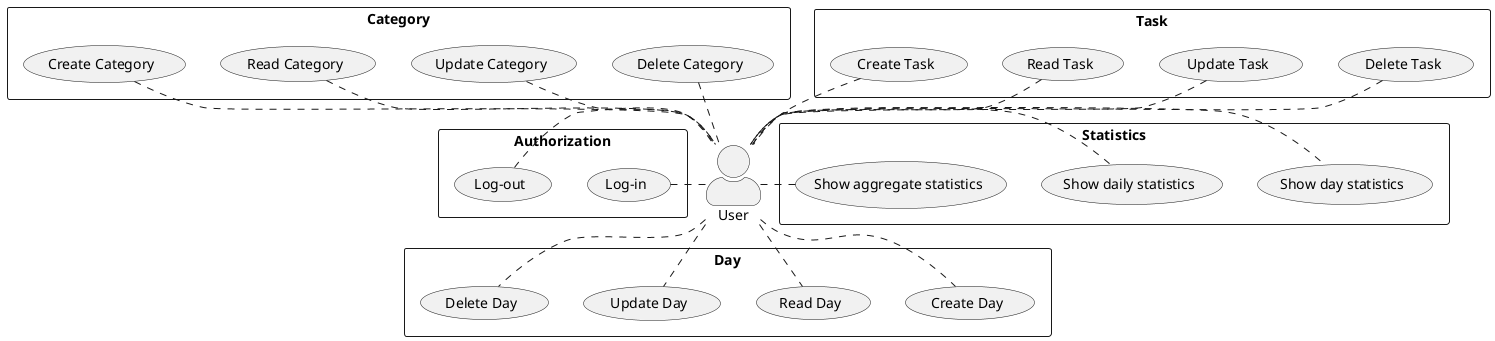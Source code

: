 @startuml
skinparam actorStyle awesome

actor User as U

rectangle "Authorization" {
	usecase "Log-in" as UC1
	usecase "Log-out" as UC2
}

rectangle "Category" {
	usecase "Create Category" as UC3
	usecase "Read Category" as UC4
	usecase "Update Category" as UC5
	usecase "Delete Category" as UC6
}

rectangle "Task" {
	usecase "Create Task" as UC7
	usecase "Read Task" as UC8
	usecase "Update Task" as UC9
	usecase "Delete Task" as UC10
}

rectangle "Day" {
	usecase "Create Day" as UC11
	usecase "Read Day" as UC12
	usecase "Update Day" as UC13
	usecase "Delete Day" as UC14
}

rectangle "Statistics" {
	usecase "Show day statistics" as UC15
	usecase "Show daily statistics" as UC16
	usecase "Show aggregate statistics" as UC17
}

U .left. UC1
U .left. UC2
U .up. UC3
U .up. UC4
U .up. UC5
U .up. UC6
U .up. UC7
U .up. UC8
U .up. UC9
U .up. UC10
U .down. UC11
U .down. UC12
U .down. UC13
U .down. UC14
U .right. UC15
U .right. UC16
U .right. UC17

@enduml
